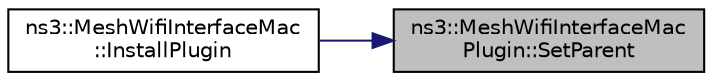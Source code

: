 digraph "ns3::MeshWifiInterfaceMacPlugin::SetParent"
{
 // LATEX_PDF_SIZE
  edge [fontname="Helvetica",fontsize="10",labelfontname="Helvetica",labelfontsize="10"];
  node [fontname="Helvetica",fontsize="10",shape=record];
  rankdir="RL";
  Node1 [label="ns3::MeshWifiInterfaceMac\lPlugin::SetParent",height=0.2,width=0.4,color="black", fillcolor="grey75", style="filled", fontcolor="black",tooltip="Each plugin must be installed on an interface to work."];
  Node1 -> Node2 [dir="back",color="midnightblue",fontsize="10",style="solid",fontname="Helvetica"];
  Node2 [label="ns3::MeshWifiInterfaceMac\l::InstallPlugin",height=0.2,width=0.4,color="black", fillcolor="white", style="filled",URL="$classns3_1_1_mesh_wifi_interface_mac.html#a6902a348d5e717d2a7df28a93416dd9d",tooltip="Install plugin."];
}
